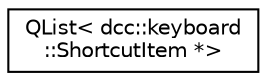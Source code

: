 digraph "类继承关系图"
{
  edge [fontname="Helvetica",fontsize="10",labelfontname="Helvetica",labelfontsize="10"];
  node [fontname="Helvetica",fontsize="10",shape=record];
  rankdir="LR";
  Node0 [label="QList\< dcc::keyboard\l::ShortcutItem *\>",height=0.2,width=0.4,color="black", fillcolor="white", style="filled",URL="$class_q_list.html"];
}
